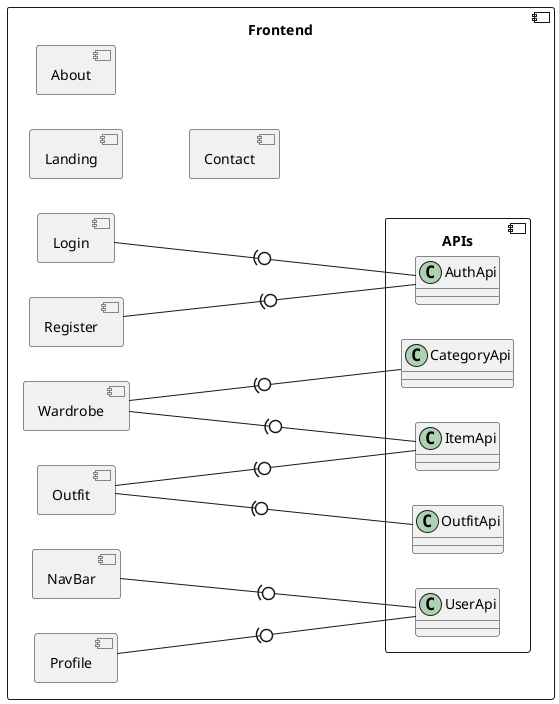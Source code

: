 @startuml

left to right direction
allow_mixing

component Frontend {

    component Login
    component Register
    component Wardrobe
    component Outfit
    component NavBar
    component Profile

    component Landing
    component About
    component Contact

    component APIs {
    class AuthApi
    class CategoryApi
    class ItemApi
    class OutfitApi
    class UserApi
    }

    Login --(0-- AuthApi
    Register --(0-- AuthApi
    Wardrobe --(0-- ItemApi
    Outfit --(0-- ItemApi
    NavBar --(0-- UserApi
    Profile --(0-- UserApi
    Outfit --(0-- OutfitApi
    Wardrobe --(0-- CategoryApi
}

@enduml